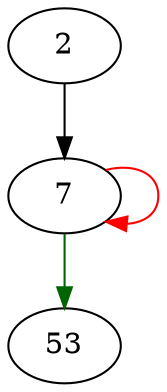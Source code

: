 strict digraph "blake2b_init_param" {
	// Node definitions.
	2 [entry=true];
	7;
	53;

	// Edge definitions.
	2 -> 7;
	7 -> 7 [
		color=red
		cond=false
	];
	7 -> 53 [
		color=darkgreen
		cond=true
	];
}